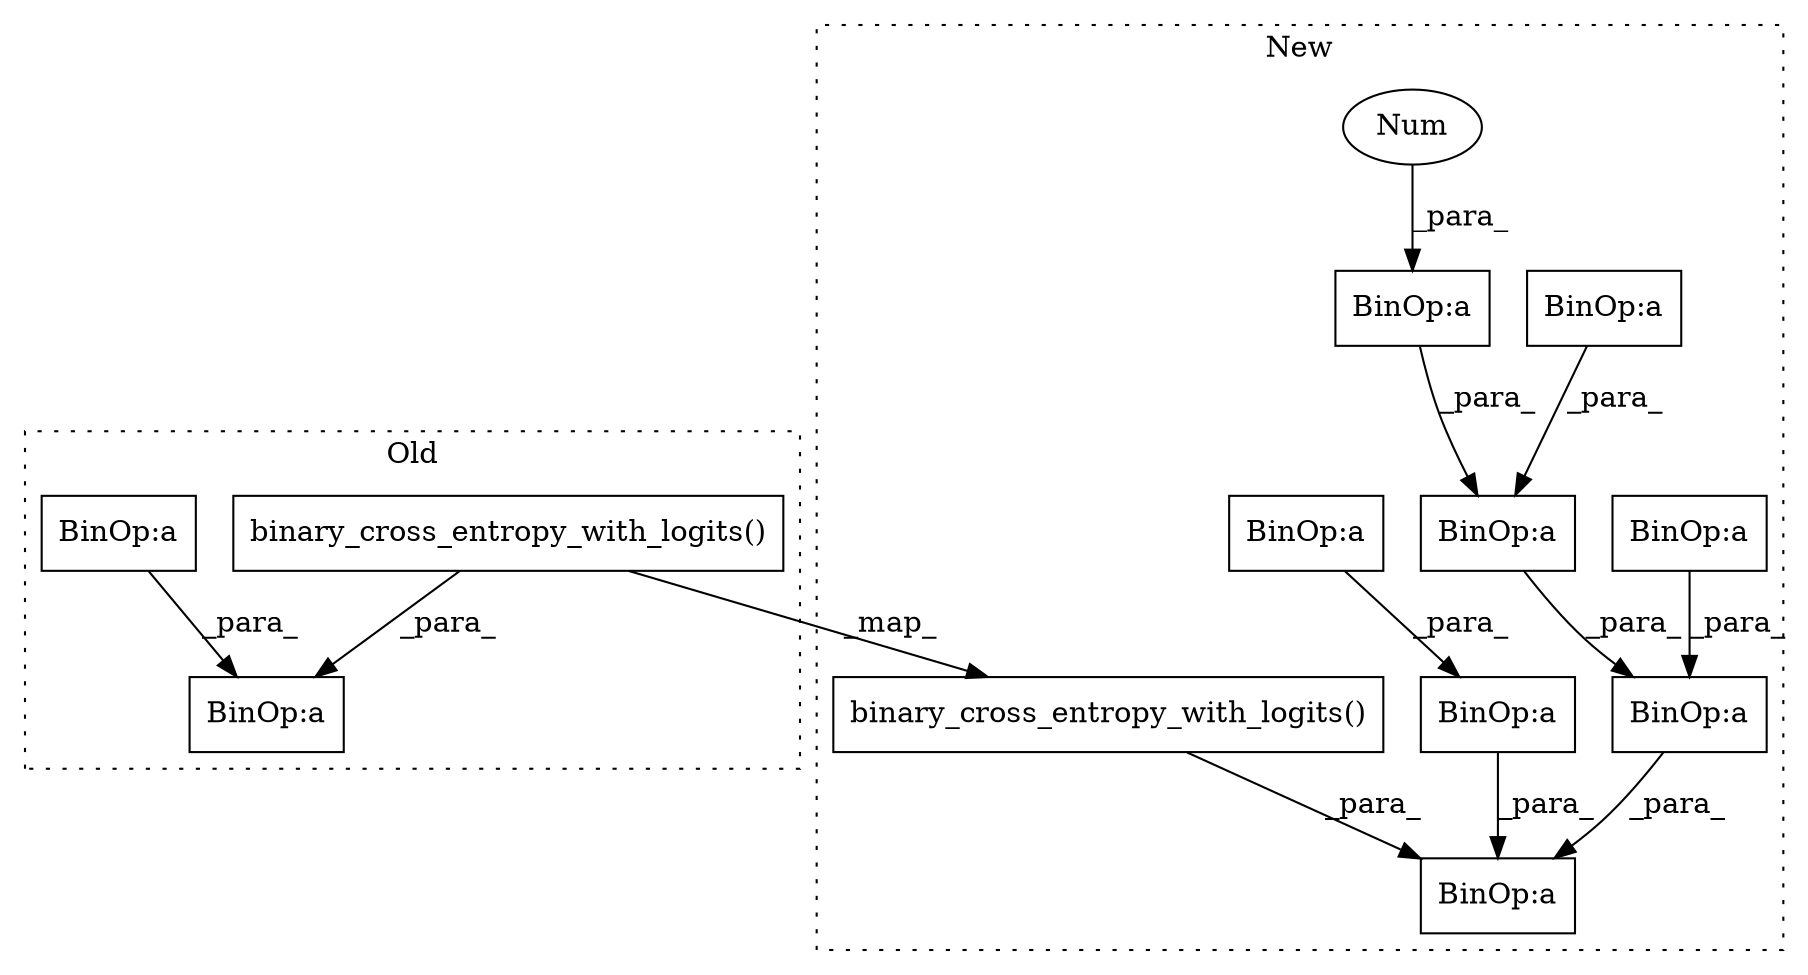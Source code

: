 digraph G {
subgraph cluster0 {
1 [label="binary_cross_entropy_with_logits()" a="75" s="580,627" l="35,19" shape="box"];
10 [label="BinOp:a" a="82" s="646" l="3" shape="box"];
13 [label="BinOp:a" a="82" s="526" l="3" shape="box"];
label = "Old";
style="dotted";
}
subgraph cluster1 {
2 [label="binary_cross_entropy_with_logits()" a="75" s="507,554" l="35,19" shape="box"];
3 [label="BinOp:a" a="82" s="870" l="18" shape="box"];
4 [label="BinOp:a" a="82" s="742" l="3" shape="box"];
5 [label="BinOp:a" a="82" s="764" l="3" shape="box"];
6 [label="BinOp:a" a="82" s="724" l="3" shape="box"];
7 [label="BinOp:a" a="82" s="724" l="16" shape="box"];
8 [label="BinOp:a" a="82" s="759" l="3" shape="box"];
9 [label="Num" a="76" s="763" l="1" shape="ellipse"];
11 [label="BinOp:a" a="82" s="823" l="3" shape="box"];
12 [label="BinOp:a" a="82" s="836" l="4" shape="box"];
label = "New";
style="dotted";
}
1 -> 2 [label="_map_"];
1 -> 10 [label="_para_"];
2 -> 3 [label="_para_"];
4 -> 8 [label="_para_"];
5 -> 8 [label="_para_"];
6 -> 7 [label="_para_"];
7 -> 3 [label="_para_"];
8 -> 7 [label="_para_"];
9 -> 5 [label="_para_"];
11 -> 12 [label="_para_"];
12 -> 3 [label="_para_"];
13 -> 10 [label="_para_"];
}
